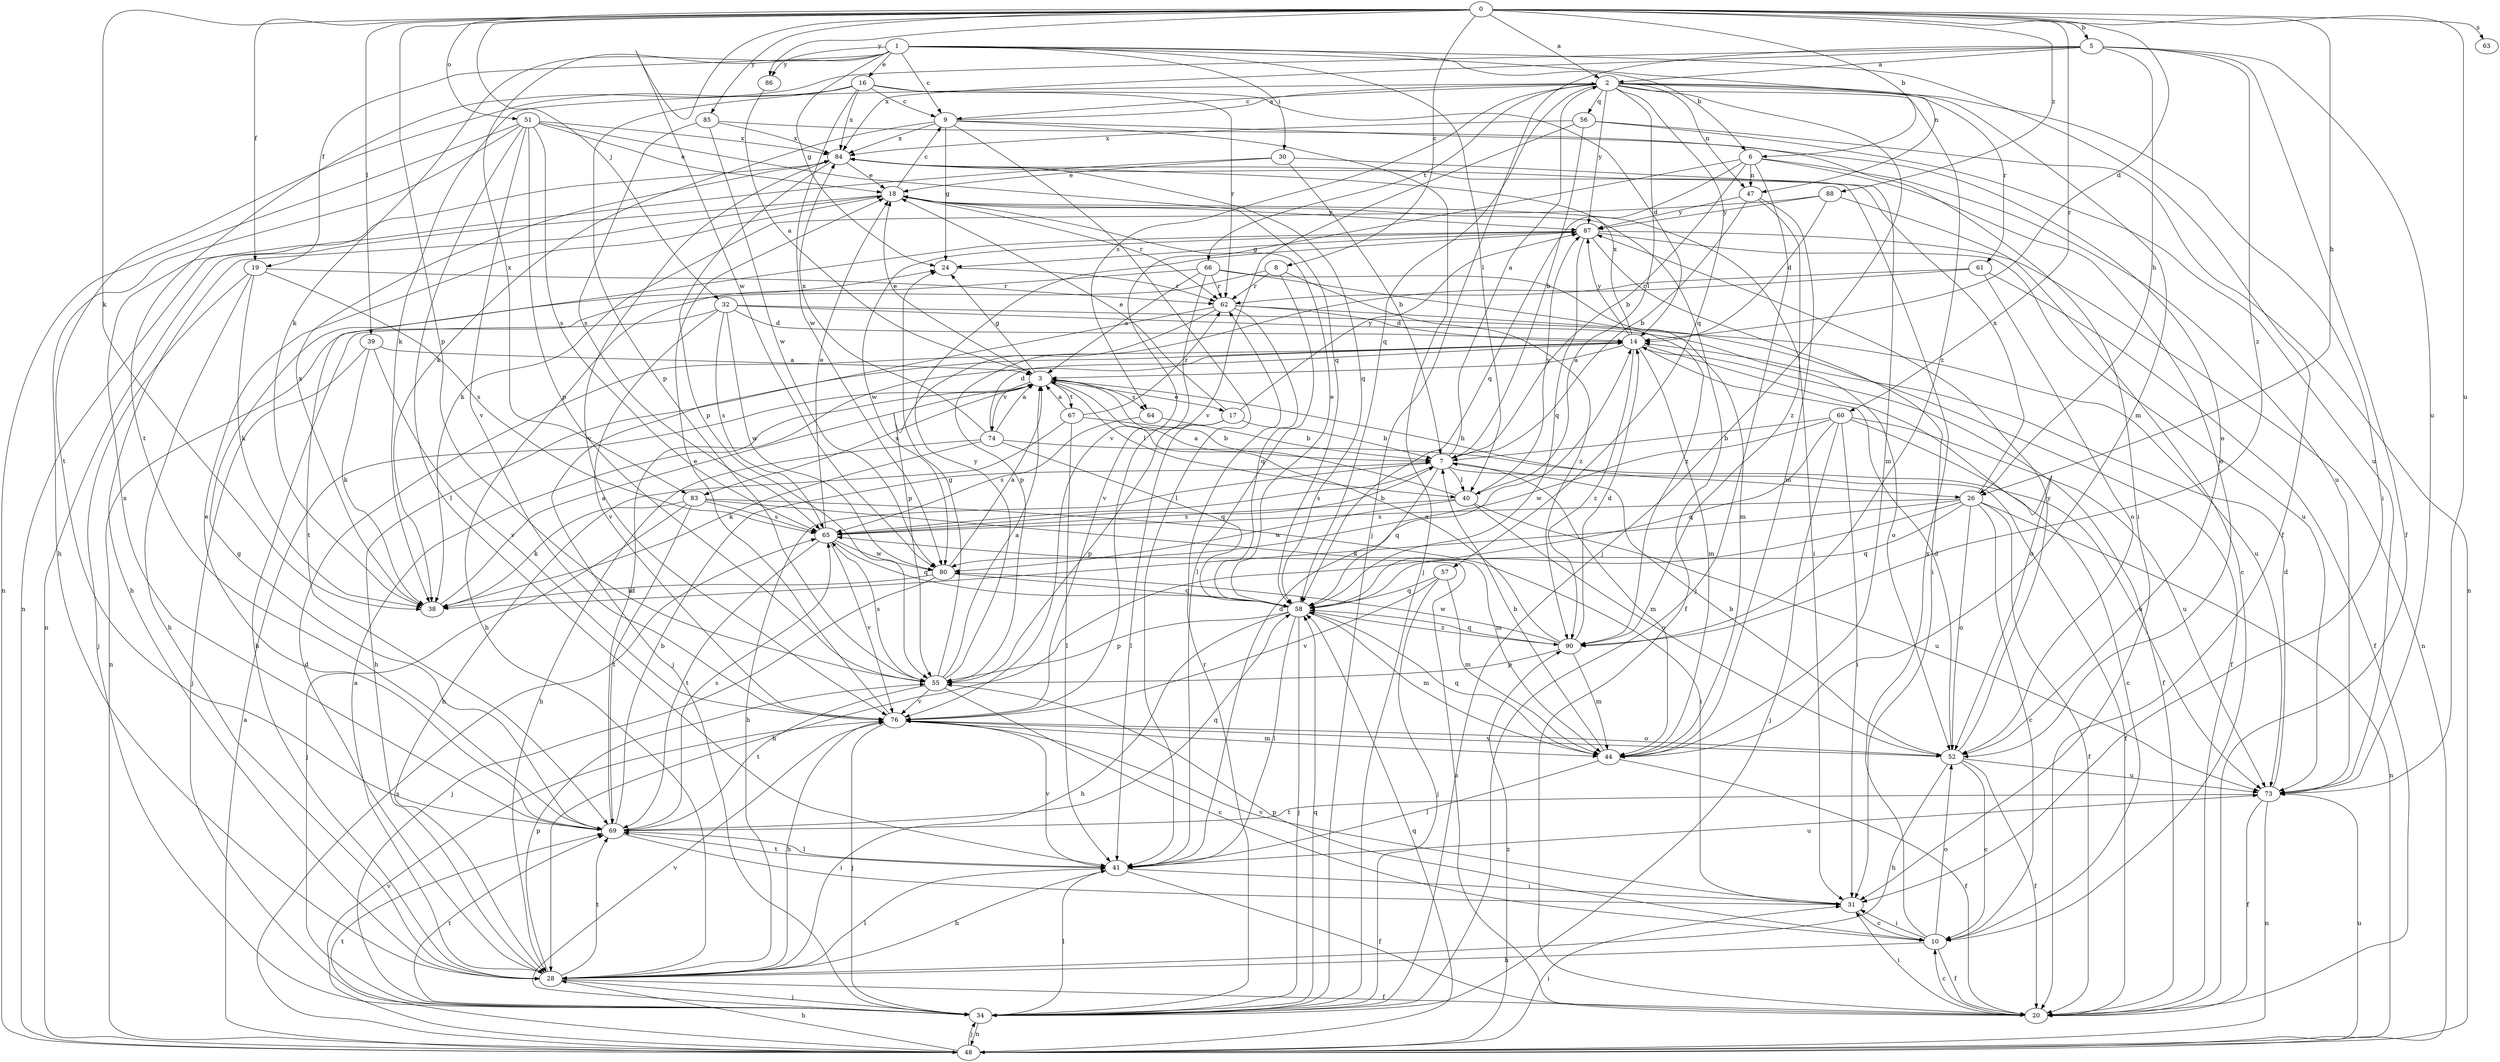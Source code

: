 strict digraph  {
0;
1;
2;
3;
5;
6;
7;
8;
9;
10;
14;
16;
17;
18;
19;
20;
24;
26;
28;
30;
31;
32;
34;
38;
39;
40;
41;
44;
47;
48;
51;
52;
55;
56;
57;
58;
60;
61;
62;
63;
64;
65;
66;
67;
69;
73;
74;
76;
80;
83;
84;
85;
86;
87;
88;
90;
0 -> 2  [label=a];
0 -> 5  [label=b];
0 -> 6  [label=b];
0 -> 8  [label=c];
0 -> 14  [label=d];
0 -> 19  [label=f];
0 -> 26  [label=h];
0 -> 32  [label=j];
0 -> 38  [label=k];
0 -> 39  [label=l];
0 -> 51  [label=o];
0 -> 55  [label=p];
0 -> 60  [label=r];
0 -> 63  [label=s];
0 -> 73  [label=u];
0 -> 80  [label=w];
0 -> 85  [label=y];
0 -> 86  [label=y];
0 -> 88  [label=z];
1 -> 6  [label=b];
1 -> 9  [label=c];
1 -> 16  [label=e];
1 -> 19  [label=f];
1 -> 20  [label=f];
1 -> 24  [label=g];
1 -> 30  [label=i];
1 -> 38  [label=k];
1 -> 40  [label=l];
1 -> 47  [label=n];
1 -> 83  [label=x];
1 -> 86  [label=y];
2 -> 9  [label=c];
2 -> 31  [label=i];
2 -> 34  [label=j];
2 -> 38  [label=k];
2 -> 40  [label=l];
2 -> 44  [label=m];
2 -> 47  [label=n];
2 -> 56  [label=q];
2 -> 57  [label=q];
2 -> 58  [label=q];
2 -> 61  [label=r];
2 -> 64  [label=s];
2 -> 66  [label=t];
2 -> 87  [label=y];
2 -> 90  [label=z];
3 -> 17  [label=e];
3 -> 18  [label=e];
3 -> 24  [label=g];
3 -> 26  [label=h];
3 -> 40  [label=l];
3 -> 64  [label=s];
3 -> 67  [label=t];
3 -> 74  [label=v];
3 -> 83  [label=x];
5 -> 2  [label=a];
5 -> 20  [label=f];
5 -> 26  [label=h];
5 -> 34  [label=j];
5 -> 69  [label=t];
5 -> 73  [label=u];
5 -> 84  [label=x];
5 -> 90  [label=z];
6 -> 7  [label=b];
6 -> 34  [label=j];
6 -> 47  [label=n];
6 -> 52  [label=o];
6 -> 58  [label=q];
6 -> 73  [label=u];
6 -> 76  [label=v];
7 -> 2  [label=a];
7 -> 20  [label=f];
7 -> 28  [label=h];
7 -> 40  [label=l];
7 -> 44  [label=m];
7 -> 58  [label=q];
7 -> 65  [label=s];
8 -> 41  [label=l];
8 -> 48  [label=n];
8 -> 62  [label=r];
8 -> 90  [label=z];
9 -> 2  [label=a];
9 -> 24  [label=g];
9 -> 31  [label=i];
9 -> 34  [label=j];
9 -> 38  [label=k];
9 -> 41  [label=l];
9 -> 84  [label=x];
10 -> 20  [label=f];
10 -> 28  [label=h];
10 -> 31  [label=i];
10 -> 52  [label=o];
10 -> 55  [label=p];
10 -> 84  [label=x];
14 -> 3  [label=a];
14 -> 20  [label=f];
14 -> 28  [label=h];
14 -> 44  [label=m];
14 -> 52  [label=o];
14 -> 84  [label=x];
14 -> 87  [label=y];
14 -> 90  [label=z];
16 -> 9  [label=c];
16 -> 14  [label=d];
16 -> 55  [label=p];
16 -> 62  [label=r];
16 -> 69  [label=t];
16 -> 80  [label=w];
16 -> 84  [label=x];
17 -> 7  [label=b];
17 -> 18  [label=e];
17 -> 41  [label=l];
17 -> 55  [label=p];
17 -> 87  [label=y];
18 -> 9  [label=c];
18 -> 20  [label=f];
18 -> 28  [label=h];
18 -> 31  [label=i];
18 -> 48  [label=n];
18 -> 62  [label=r];
18 -> 87  [label=y];
19 -> 28  [label=h];
19 -> 34  [label=j];
19 -> 38  [label=k];
19 -> 62  [label=r];
19 -> 65  [label=s];
20 -> 10  [label=c];
20 -> 31  [label=i];
20 -> 65  [label=s];
24 -> 62  [label=r];
26 -> 10  [label=c];
26 -> 20  [label=f];
26 -> 28  [label=h];
26 -> 38  [label=k];
26 -> 48  [label=n];
26 -> 52  [label=o];
26 -> 58  [label=q];
26 -> 65  [label=s];
26 -> 84  [label=x];
28 -> 3  [label=a];
28 -> 14  [label=d];
28 -> 20  [label=f];
28 -> 34  [label=j];
28 -> 41  [label=l];
28 -> 55  [label=p];
28 -> 69  [label=t];
30 -> 7  [label=b];
30 -> 18  [label=e];
30 -> 44  [label=m];
30 -> 48  [label=n];
31 -> 10  [label=c];
31 -> 76  [label=v];
32 -> 14  [label=d];
32 -> 28  [label=h];
32 -> 52  [label=o];
32 -> 65  [label=s];
32 -> 73  [label=u];
32 -> 76  [label=v];
32 -> 80  [label=w];
34 -> 41  [label=l];
34 -> 48  [label=n];
34 -> 58  [label=q];
34 -> 62  [label=r];
34 -> 69  [label=t];
34 -> 76  [label=v];
38 -> 3  [label=a];
38 -> 84  [label=x];
39 -> 3  [label=a];
39 -> 34  [label=j];
39 -> 38  [label=k];
39 -> 76  [label=v];
40 -> 3  [label=a];
40 -> 52  [label=o];
40 -> 65  [label=s];
40 -> 73  [label=u];
40 -> 80  [label=w];
40 -> 87  [label=y];
41 -> 14  [label=d];
41 -> 20  [label=f];
41 -> 28  [label=h];
41 -> 31  [label=i];
41 -> 69  [label=t];
41 -> 73  [label=u];
41 -> 76  [label=v];
44 -> 7  [label=b];
44 -> 20  [label=f];
44 -> 41  [label=l];
44 -> 58  [label=q];
47 -> 7  [label=b];
47 -> 44  [label=m];
47 -> 87  [label=y];
47 -> 90  [label=z];
48 -> 3  [label=a];
48 -> 28  [label=h];
48 -> 31  [label=i];
48 -> 34  [label=j];
48 -> 58  [label=q];
48 -> 65  [label=s];
48 -> 69  [label=t];
48 -> 73  [label=u];
48 -> 76  [label=v];
48 -> 90  [label=z];
51 -> 18  [label=e];
51 -> 28  [label=h];
51 -> 41  [label=l];
51 -> 48  [label=n];
51 -> 55  [label=p];
51 -> 58  [label=q];
51 -> 65  [label=s];
51 -> 76  [label=v];
51 -> 84  [label=x];
52 -> 7  [label=b];
52 -> 10  [label=c];
52 -> 14  [label=d];
52 -> 20  [label=f];
52 -> 28  [label=h];
52 -> 73  [label=u];
52 -> 76  [label=v];
52 -> 87  [label=y];
55 -> 3  [label=a];
55 -> 10  [label=c];
55 -> 24  [label=g];
55 -> 65  [label=s];
55 -> 69  [label=t];
55 -> 76  [label=v];
55 -> 87  [label=y];
56 -> 7  [label=b];
56 -> 48  [label=n];
56 -> 73  [label=u];
56 -> 76  [label=v];
56 -> 84  [label=x];
57 -> 34  [label=j];
57 -> 44  [label=m];
57 -> 58  [label=q];
57 -> 76  [label=v];
58 -> 18  [label=e];
58 -> 28  [label=h];
58 -> 34  [label=j];
58 -> 41  [label=l];
58 -> 44  [label=m];
58 -> 55  [label=p];
58 -> 90  [label=z];
60 -> 7  [label=b];
60 -> 10  [label=c];
60 -> 31  [label=i];
60 -> 34  [label=j];
60 -> 58  [label=q];
60 -> 73  [label=u];
60 -> 80  [label=w];
61 -> 20  [label=f];
61 -> 52  [label=o];
61 -> 55  [label=p];
61 -> 62  [label=r];
62 -> 14  [label=d];
62 -> 20  [label=f];
62 -> 34  [label=j];
62 -> 55  [label=p];
62 -> 58  [label=q];
64 -> 7  [label=b];
64 -> 65  [label=s];
65 -> 7  [label=b];
65 -> 18  [label=e];
65 -> 58  [label=q];
65 -> 69  [label=t];
65 -> 76  [label=v];
65 -> 80  [label=w];
66 -> 3  [label=a];
66 -> 28  [label=h];
66 -> 44  [label=m];
66 -> 62  [label=r];
66 -> 76  [label=v];
66 -> 90  [label=z];
67 -> 3  [label=a];
67 -> 7  [label=b];
67 -> 28  [label=h];
67 -> 41  [label=l];
67 -> 62  [label=r];
69 -> 7  [label=b];
69 -> 14  [label=d];
69 -> 18  [label=e];
69 -> 24  [label=g];
69 -> 31  [label=i];
69 -> 41  [label=l];
69 -> 58  [label=q];
69 -> 65  [label=s];
69 -> 84  [label=x];
73 -> 14  [label=d];
73 -> 20  [label=f];
73 -> 48  [label=n];
73 -> 69  [label=t];
74 -> 3  [label=a];
74 -> 14  [label=d];
74 -> 28  [label=h];
74 -> 38  [label=k];
74 -> 58  [label=q];
74 -> 73  [label=u];
74 -> 84  [label=x];
76 -> 18  [label=e];
76 -> 28  [label=h];
76 -> 34  [label=j];
76 -> 44  [label=m];
76 -> 52  [label=o];
80 -> 3  [label=a];
80 -> 34  [label=j];
80 -> 38  [label=k];
80 -> 58  [label=q];
83 -> 31  [label=i];
83 -> 34  [label=j];
83 -> 38  [label=k];
83 -> 44  [label=m];
83 -> 65  [label=s];
83 -> 69  [label=t];
84 -> 18  [label=e];
84 -> 55  [label=p];
84 -> 58  [label=q];
84 -> 76  [label=v];
85 -> 52  [label=o];
85 -> 65  [label=s];
85 -> 80  [label=w];
85 -> 84  [label=x];
86 -> 3  [label=a];
87 -> 24  [label=g];
87 -> 31  [label=i];
87 -> 48  [label=n];
87 -> 58  [label=q];
87 -> 69  [label=t];
87 -> 73  [label=u];
87 -> 80  [label=w];
88 -> 10  [label=c];
88 -> 14  [label=d];
88 -> 38  [label=k];
88 -> 87  [label=y];
90 -> 3  [label=a];
90 -> 14  [label=d];
90 -> 44  [label=m];
90 -> 55  [label=p];
90 -> 58  [label=q];
90 -> 80  [label=w];
}
